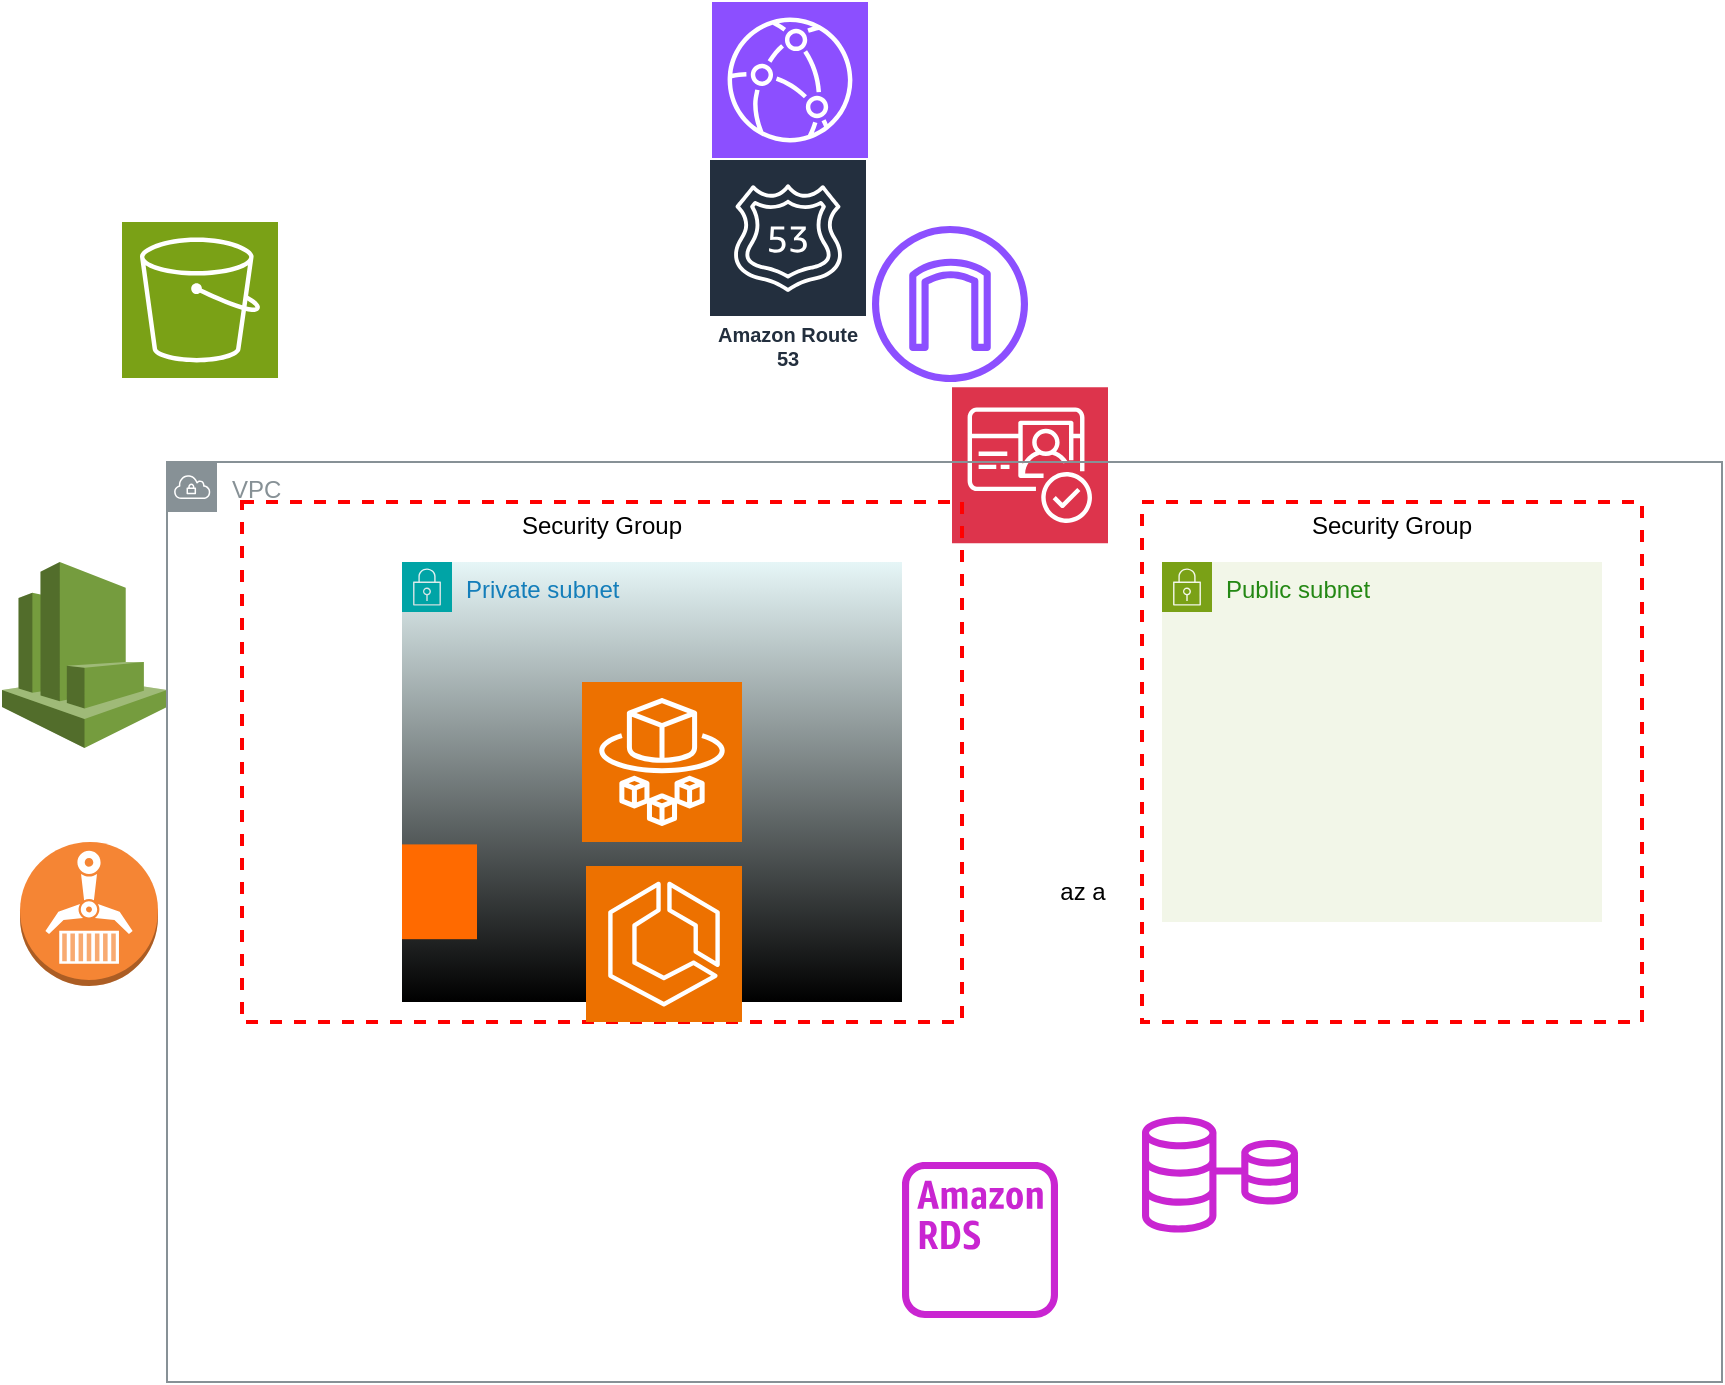 <mxfile version="26.0.5">
  <diagram name="Page-1" id="qnRW4Ir0LjvZ_odHwno2">
    <mxGraphModel dx="1865" dy="1244" grid="1" gridSize="10" guides="1" tooltips="1" connect="1" arrows="1" fold="1" page="1" pageScale="1" pageWidth="850" pageHeight="1100" math="0" shadow="0">
      <root>
        <mxCell id="0" />
        <mxCell id="1" parent="0" />
        <mxCell id="K3NYFFc_Lud9aMhcKI8M-2" value="Private subnet" style="points=[[0,0],[0.25,0],[0.5,0],[0.75,0],[1,0],[1,0.25],[1,0.5],[1,0.75],[1,1],[0.75,1],[0.5,1],[0.25,1],[0,1],[0,0.75],[0,0.5],[0,0.25]];outlineConnect=0;gradientColor=default;html=1;whiteSpace=wrap;fontSize=12;fontStyle=0;container=1;pointerEvents=0;collapsible=0;recursiveResize=0;shape=mxgraph.aws4.group;grIcon=mxgraph.aws4.group_security_group;grStroke=0;strokeColor=#00A4A6;fillColor=#E6F6F7;verticalAlign=top;align=left;spacingLeft=30;fontColor=#147EBA;dashed=0;" vertex="1" parent="1">
          <mxGeometry x="1040" y="290" width="250" height="220" as="geometry" />
        </mxCell>
        <mxCell id="K3NYFFc_Lud9aMhcKI8M-7" value="" style="points=[];aspect=fixed;html=1;align=center;shadow=0;dashed=0;fillColor=#FF6A00;strokeColor=none;shape=mxgraph.alibaba_cloud.route_table;" vertex="1" parent="K3NYFFc_Lud9aMhcKI8M-2">
          <mxGeometry y="141.2" width="37.5" height="47.4" as="geometry" />
        </mxCell>
        <mxCell id="K3NYFFc_Lud9aMhcKI8M-6" value="§" style="points=[];aspect=fixed;html=1;align=center;shadow=0;dashed=0;fillColor=#FF6A00;strokeColor=none;shape=mxgraph.alibaba_cloud.route_table;" vertex="1" parent="K3NYFFc_Lud9aMhcKI8M-2">
          <mxGeometry x="500" y="132.6" width="37.5" height="47.4" as="geometry" />
        </mxCell>
        <mxCell id="K3NYFFc_Lud9aMhcKI8M-19" value="az a" style="text;html=1;align=center;verticalAlign=middle;resizable=0;points=[];autosize=1;strokeColor=none;fillColor=none;" vertex="1" parent="K3NYFFc_Lud9aMhcKI8M-2">
          <mxGeometry x="315" y="150" width="50" height="30" as="geometry" />
        </mxCell>
        <mxCell id="K3NYFFc_Lud9aMhcKI8M-3" value="Public subnet" style="points=[[0,0],[0.25,0],[0.5,0],[0.75,0],[1,0],[1,0.25],[1,0.5],[1,0.75],[1,1],[0.75,1],[0.5,1],[0.25,1],[0,1],[0,0.75],[0,0.5],[0,0.25]];outlineConnect=0;gradientColor=none;html=1;whiteSpace=wrap;fontSize=12;fontStyle=0;container=1;pointerEvents=0;collapsible=0;recursiveResize=0;shape=mxgraph.aws4.group;grIcon=mxgraph.aws4.group_security_group;grStroke=0;strokeColor=#7AA116;fillColor=#F2F6E8;verticalAlign=top;align=left;spacingLeft=30;fontColor=#248814;dashed=0;" vertex="1" parent="K3NYFFc_Lud9aMhcKI8M-2">
          <mxGeometry x="380" width="220" height="180" as="geometry" />
        </mxCell>
        <mxCell id="K3NYFFc_Lud9aMhcKI8M-14" value="Security Group" style="fontStyle=0;verticalAlign=top;align=center;spacingTop=-2;fillColor=none;rounded=0;whiteSpace=wrap;html=1;strokeColor=#FF0000;strokeWidth=2;dashed=1;container=1;collapsible=0;expand=0;recursiveResize=0;" vertex="1" parent="K3NYFFc_Lud9aMhcKI8M-2">
          <mxGeometry x="370" y="-30" width="250" height="260" as="geometry" />
        </mxCell>
        <mxCell id="K3NYFFc_Lud9aMhcKI8M-20" value="" style="sketch=0;points=[[0,0,0],[0.25,0,0],[0.5,0,0],[0.75,0,0],[1,0,0],[0,1,0],[0.25,1,0],[0.5,1,0],[0.75,1,0],[1,1,0],[0,0.25,0],[0,0.5,0],[0,0.75,0],[1,0.25,0],[1,0.5,0],[1,0.75,0]];outlineConnect=0;fontColor=#232F3E;fillColor=#DD344C;strokeColor=#ffffff;dashed=0;verticalLabelPosition=bottom;verticalAlign=top;align=center;html=1;fontSize=12;fontStyle=0;aspect=fixed;shape=mxgraph.aws4.resourceIcon;resIcon=mxgraph.aws4.cognito;" vertex="1" parent="K3NYFFc_Lud9aMhcKI8M-2">
          <mxGeometry x="275" y="-87.4" width="78" height="78" as="geometry" />
        </mxCell>
        <mxCell id="K3NYFFc_Lud9aMhcKI8M-9" value="" style="sketch=0;outlineConnect=0;fontColor=#232F3E;gradientColor=none;fillColor=#C925D1;strokeColor=none;dashed=0;verticalLabelPosition=bottom;verticalAlign=top;align=center;html=1;fontSize=12;fontStyle=0;aspect=fixed;pointerEvents=1;shape=mxgraph.aws4.rds_instance_alt;" vertex="1" parent="K3NYFFc_Lud9aMhcKI8M-2">
          <mxGeometry x="250" y="300" width="78" height="78" as="geometry" />
        </mxCell>
        <mxCell id="K3NYFFc_Lud9aMhcKI8M-8" value="" style="sketch=0;outlineConnect=0;fontColor=#232F3E;gradientColor=none;fillColor=#C925D1;strokeColor=none;dashed=0;verticalLabelPosition=bottom;verticalAlign=top;align=center;html=1;fontSize=12;fontStyle=0;aspect=fixed;pointerEvents=1;shape=mxgraph.aws4.rds_multi_az;" vertex="1" parent="K3NYFFc_Lud9aMhcKI8M-2">
          <mxGeometry x="370" y="277.3" width="78" height="58" as="geometry" />
        </mxCell>
        <mxCell id="K3NYFFc_Lud9aMhcKI8M-4" value="" style="sketch=0;outlineConnect=0;fontColor=#232F3E;gradientColor=none;fillColor=#8C4FFF;strokeColor=none;dashed=0;verticalLabelPosition=bottom;verticalAlign=top;align=center;html=1;fontSize=12;fontStyle=0;aspect=fixed;pointerEvents=1;shape=mxgraph.aws4.internet_gateway;" vertex="1" parent="1">
          <mxGeometry x="1275" y="122" width="78" height="78" as="geometry" />
        </mxCell>
        <mxCell id="K3NYFFc_Lud9aMhcKI8M-10" value="" style="sketch=0;points=[[0,0,0],[0.25,0,0],[0.5,0,0],[0.75,0,0],[1,0,0],[0,1,0],[0.25,1,0],[0.5,1,0],[0.75,1,0],[1,1,0],[0,0.25,0],[0,0.5,0],[0,0.75,0],[1,0.25,0],[1,0.5,0],[1,0.75,0]];outlineConnect=0;fontColor=#232F3E;fillColor=#7AA116;strokeColor=#ffffff;dashed=0;verticalLabelPosition=bottom;verticalAlign=top;align=center;html=1;fontSize=12;fontStyle=0;aspect=fixed;shape=mxgraph.aws4.resourceIcon;resIcon=mxgraph.aws4.s3;" vertex="1" parent="1">
          <mxGeometry x="900" y="120" width="78" height="78" as="geometry" />
        </mxCell>
        <mxCell id="K3NYFFc_Lud9aMhcKI8M-16" value="" style="outlineConnect=0;dashed=0;verticalLabelPosition=bottom;verticalAlign=top;align=center;html=1;shape=mxgraph.aws3.ecr;fillColor=#F58534;gradientColor=none;" vertex="1" parent="1">
          <mxGeometry x="849" y="430" width="69" height="72" as="geometry" />
        </mxCell>
        <mxCell id="K3NYFFc_Lud9aMhcKI8M-17" value="" style="outlineConnect=0;dashed=0;verticalLabelPosition=bottom;verticalAlign=top;align=center;html=1;shape=mxgraph.aws3.cloudwatch;fillColor=#759C3E;gradientColor=none;" vertex="1" parent="1">
          <mxGeometry x="840" y="290" width="82.5" height="93" as="geometry" />
        </mxCell>
        <mxCell id="K3NYFFc_Lud9aMhcKI8M-15" value="Security Group" style="fontStyle=0;verticalAlign=top;align=center;spacingTop=-2;fillColor=none;rounded=0;whiteSpace=wrap;html=1;strokeColor=#FF0000;strokeWidth=2;dashed=1;container=1;collapsible=0;expand=0;recursiveResize=0;glass=1;" vertex="1" parent="1">
          <mxGeometry x="960" y="260" width="360" height="260" as="geometry" />
        </mxCell>
        <mxCell id="K3NYFFc_Lud9aMhcKI8M-11" value="" style="sketch=0;points=[[0,0,0],[0.25,0,0],[0.5,0,0],[0.75,0,0],[1,0,0],[0,1,0],[0.25,1,0],[0.5,1,0],[0.75,1,0],[1,1,0],[0,0.25,0],[0,0.5,0],[0,0.75,0],[1,0.25,0],[1,0.5,0],[1,0.75,0]];outlineConnect=0;fontColor=#232F3E;fillColor=#ED7100;strokeColor=#ffffff;dashed=0;verticalLabelPosition=bottom;verticalAlign=top;align=center;html=1;fontSize=12;fontStyle=0;aspect=fixed;shape=mxgraph.aws4.resourceIcon;resIcon=mxgraph.aws4.ecs;" vertex="1" parent="K3NYFFc_Lud9aMhcKI8M-15">
          <mxGeometry x="172" y="182" width="78" height="78" as="geometry" />
        </mxCell>
        <mxCell id="K3NYFFc_Lud9aMhcKI8M-12" value="" style="sketch=0;points=[[0,0,0],[0.25,0,0],[0.5,0,0],[0.75,0,0],[1,0,0],[0,1,0],[0.25,1,0],[0.5,1,0],[0.75,1,0],[1,1,0],[0,0.25,0],[0,0.5,0],[0,0.75,0],[1,0.25,0],[1,0.5,0],[1,0.75,0]];outlineConnect=0;fontColor=#232F3E;fillColor=#ED7100;strokeColor=#ffffff;dashed=0;verticalLabelPosition=bottom;verticalAlign=top;align=center;html=1;fontSize=12;fontStyle=0;aspect=fixed;shape=mxgraph.aws4.resourceIcon;resIcon=mxgraph.aws4.fargate;" vertex="1" parent="K3NYFFc_Lud9aMhcKI8M-15">
          <mxGeometry x="170" y="90" width="80" height="80" as="geometry" />
        </mxCell>
        <mxCell id="K3NYFFc_Lud9aMhcKI8M-23" value="" style="sketch=0;points=[[0,0,0],[0.25,0,0],[0.5,0,0],[0.75,0,0],[1,0,0],[0,1,0],[0.25,1,0],[0.5,1,0],[0.75,1,0],[1,1,0],[0,0.25,0],[0,0.5,0],[0,0.75,0],[1,0.25,0],[1,0.5,0],[1,0.75,0]];outlineConnect=0;fontColor=#232F3E;fillColor=#8C4FFF;strokeColor=#ffffff;dashed=0;verticalLabelPosition=bottom;verticalAlign=top;align=center;html=1;fontSize=12;fontStyle=0;aspect=fixed;shape=mxgraph.aws4.resourceIcon;resIcon=mxgraph.aws4.cloudfront;" vertex="1" parent="1">
          <mxGeometry x="1195" y="10" width="78" height="78" as="geometry" />
        </mxCell>
        <mxCell id="K3NYFFc_Lud9aMhcKI8M-24" value="Amazon Route 53" style="sketch=0;outlineConnect=0;fontColor=#232F3E;gradientColor=none;strokeColor=#ffffff;fillColor=#232F3E;dashed=0;verticalLabelPosition=middle;verticalAlign=bottom;align=center;html=1;whiteSpace=wrap;fontSize=10;fontStyle=1;spacing=3;shape=mxgraph.aws4.productIcon;prIcon=mxgraph.aws4.route_53;" vertex="1" parent="1">
          <mxGeometry x="1193" y="88" width="80" height="110" as="geometry" />
        </mxCell>
        <mxCell id="K3NYFFc_Lud9aMhcKI8M-18" value="VPC" style="sketch=0;outlineConnect=0;gradientColor=none;html=1;whiteSpace=wrap;fontSize=12;fontStyle=0;shape=mxgraph.aws4.group;grIcon=mxgraph.aws4.group_vpc;strokeColor=#879196;fillColor=none;verticalAlign=top;align=left;spacingLeft=30;fontColor=#879196;dashed=0;" vertex="1" parent="1">
          <mxGeometry x="922.5" y="240" width="777.5" height="460" as="geometry" />
        </mxCell>
      </root>
    </mxGraphModel>
  </diagram>
</mxfile>
